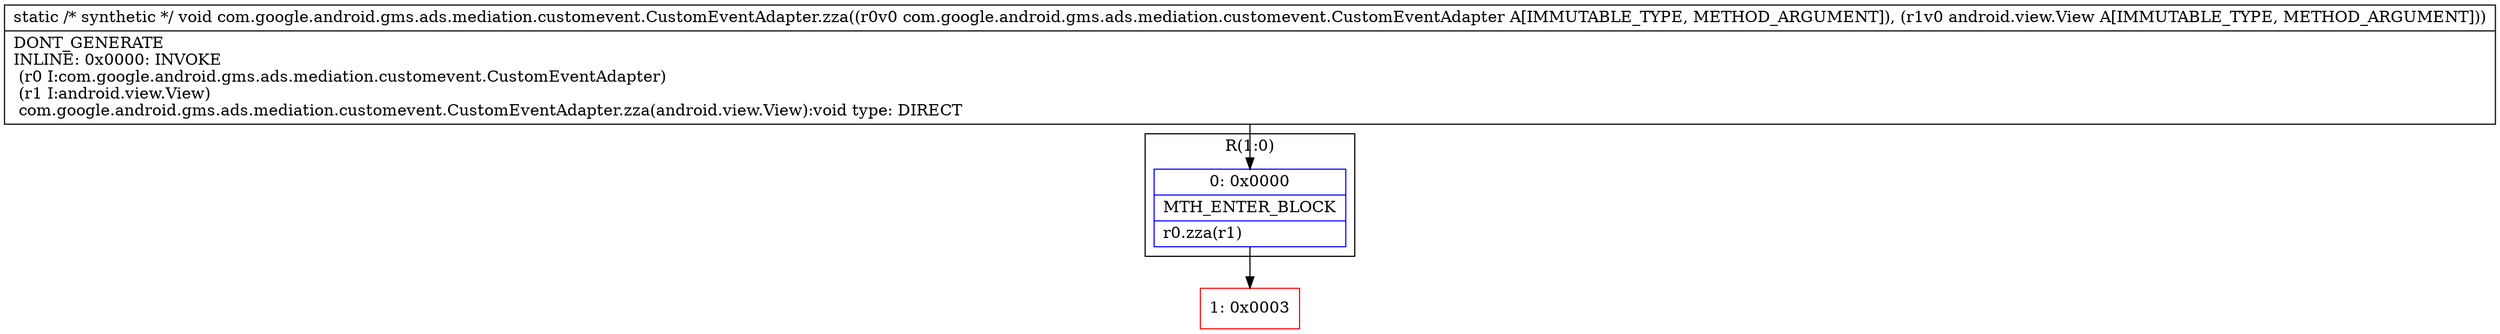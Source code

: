 digraph "CFG forcom.google.android.gms.ads.mediation.customevent.CustomEventAdapter.zza(Lcom\/google\/android\/gms\/ads\/mediation\/customevent\/CustomEventAdapter;Landroid\/view\/View;)V" {
subgraph cluster_Region_148244343 {
label = "R(1:0)";
node [shape=record,color=blue];
Node_0 [shape=record,label="{0\:\ 0x0000|MTH_ENTER_BLOCK\l|r0.zza(r1)\l}"];
}
Node_1 [shape=record,color=red,label="{1\:\ 0x0003}"];
MethodNode[shape=record,label="{static \/* synthetic *\/ void com.google.android.gms.ads.mediation.customevent.CustomEventAdapter.zza((r0v0 com.google.android.gms.ads.mediation.customevent.CustomEventAdapter A[IMMUTABLE_TYPE, METHOD_ARGUMENT]), (r1v0 android.view.View A[IMMUTABLE_TYPE, METHOD_ARGUMENT]))  | DONT_GENERATE\lINLINE: 0x0000: INVOKE  \l  (r0 I:com.google.android.gms.ads.mediation.customevent.CustomEventAdapter)\l  (r1 I:android.view.View)\l com.google.android.gms.ads.mediation.customevent.CustomEventAdapter.zza(android.view.View):void type: DIRECT\l}"];
MethodNode -> Node_0;
Node_0 -> Node_1;
}

